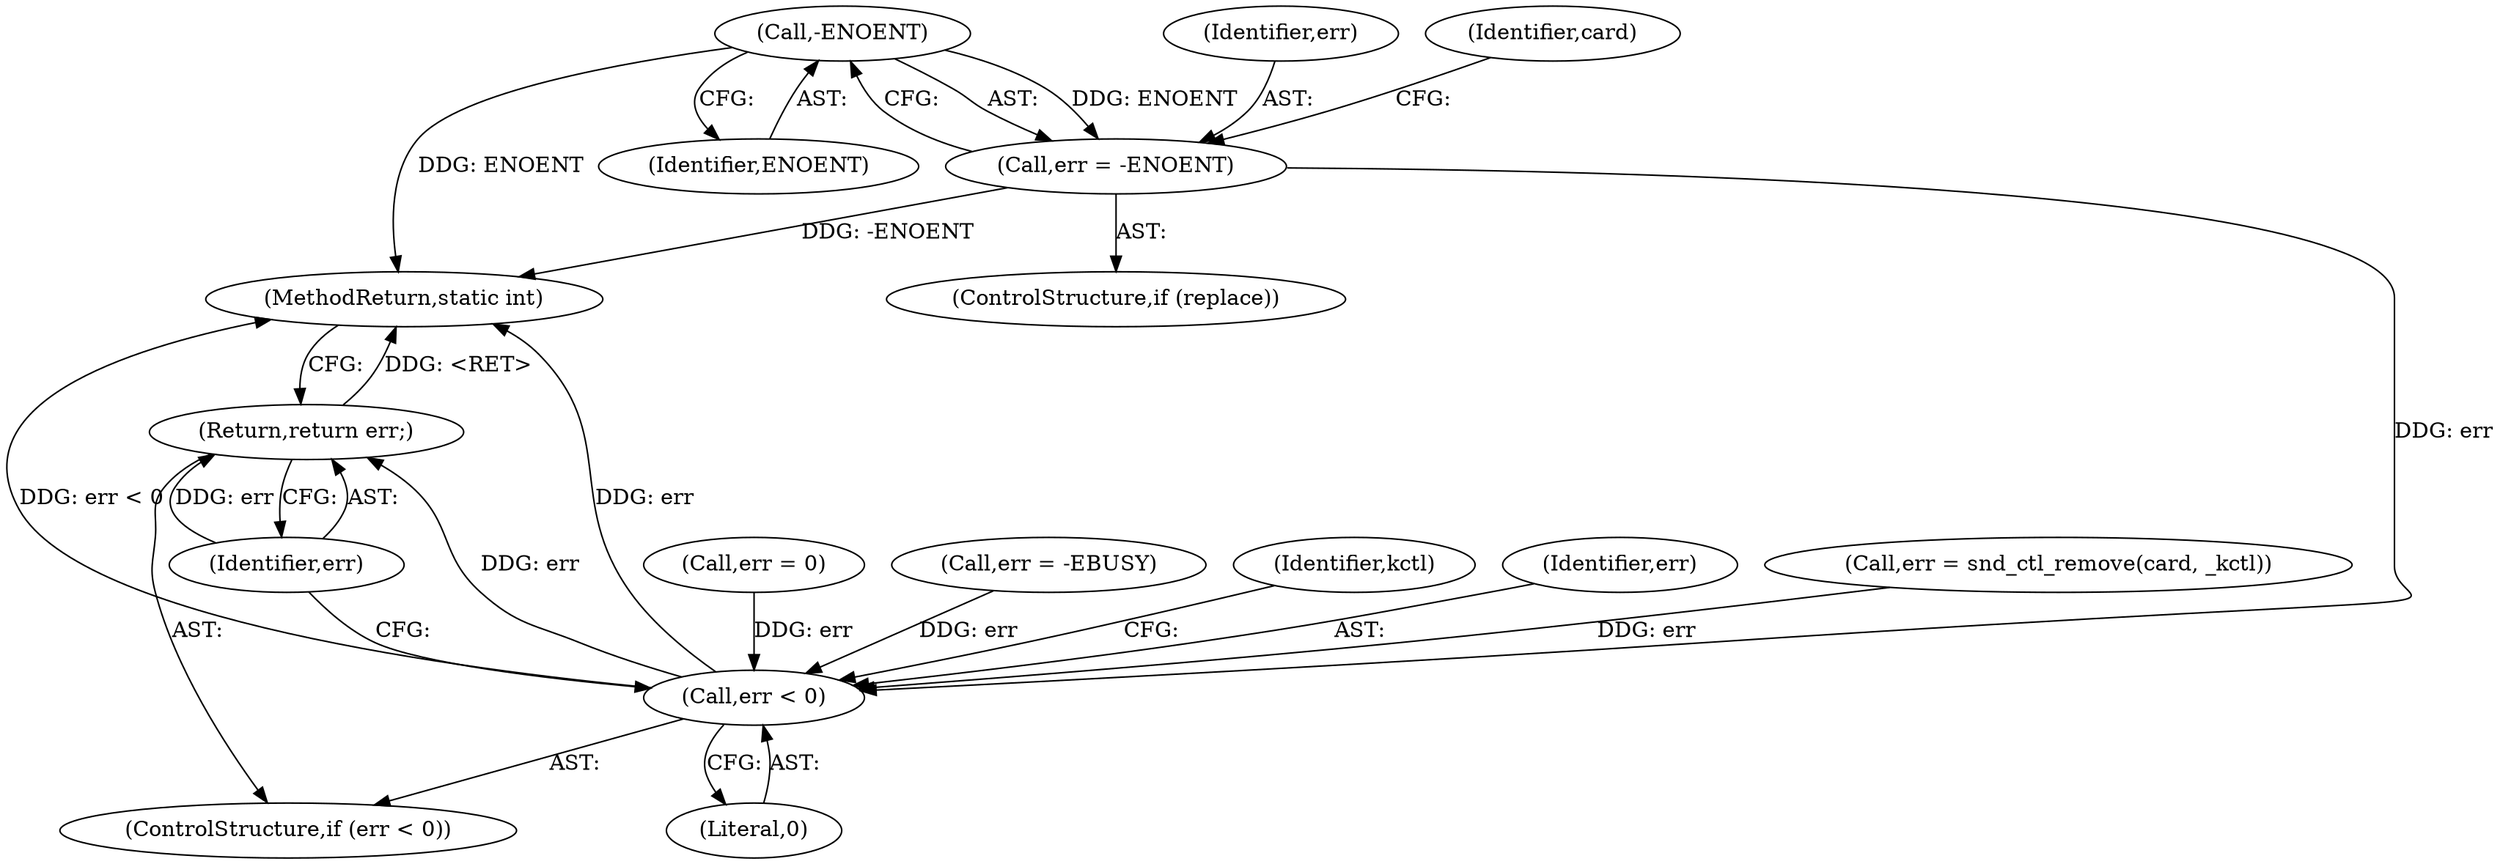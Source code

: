 digraph "1_linux_82262a46627bebb0febcc26664746c25cef08563@del" {
"1000207" [label="(Call,-ENOENT)"];
"1000205" [label="(Call,err = -ENOENT)"];
"1000215" [label="(Call,err < 0)"];
"1000218" [label="(Return,return err;)"];
"1000207" [label="(Call,-ENOENT)"];
"1000183" [label="(Call,err = 0)"];
"1000205" [label="(Call,err = -ENOENT)"];
"1000197" [label="(Call,err = -EBUSY)"];
"1000203" [label="(ControlStructure,if (replace))"];
"1000219" [label="(Identifier,err)"];
"1000223" [label="(Identifier,kctl)"];
"1000215" [label="(Call,err < 0)"];
"1000546" [label="(MethodReturn,static int)"];
"1000218" [label="(Return,return err;)"];
"1000214" [label="(ControlStructure,if (err < 0))"];
"1000208" [label="(Identifier,ENOENT)"];
"1000216" [label="(Identifier,err)"];
"1000191" [label="(Call,err = snd_ctl_remove(card, _kctl))"];
"1000206" [label="(Identifier,err)"];
"1000212" [label="(Identifier,card)"];
"1000217" [label="(Literal,0)"];
"1000207" -> "1000205"  [label="AST: "];
"1000207" -> "1000208"  [label="CFG: "];
"1000208" -> "1000207"  [label="AST: "];
"1000205" -> "1000207"  [label="CFG: "];
"1000207" -> "1000546"  [label="DDG: ENOENT"];
"1000207" -> "1000205"  [label="DDG: ENOENT"];
"1000205" -> "1000203"  [label="AST: "];
"1000206" -> "1000205"  [label="AST: "];
"1000212" -> "1000205"  [label="CFG: "];
"1000205" -> "1000546"  [label="DDG: -ENOENT"];
"1000205" -> "1000215"  [label="DDG: err"];
"1000215" -> "1000214"  [label="AST: "];
"1000215" -> "1000217"  [label="CFG: "];
"1000216" -> "1000215"  [label="AST: "];
"1000217" -> "1000215"  [label="AST: "];
"1000219" -> "1000215"  [label="CFG: "];
"1000223" -> "1000215"  [label="CFG: "];
"1000215" -> "1000546"  [label="DDG: err"];
"1000215" -> "1000546"  [label="DDG: err < 0"];
"1000183" -> "1000215"  [label="DDG: err"];
"1000191" -> "1000215"  [label="DDG: err"];
"1000197" -> "1000215"  [label="DDG: err"];
"1000215" -> "1000218"  [label="DDG: err"];
"1000218" -> "1000214"  [label="AST: "];
"1000218" -> "1000219"  [label="CFG: "];
"1000219" -> "1000218"  [label="AST: "];
"1000546" -> "1000218"  [label="CFG: "];
"1000218" -> "1000546"  [label="DDG: <RET>"];
"1000219" -> "1000218"  [label="DDG: err"];
}
